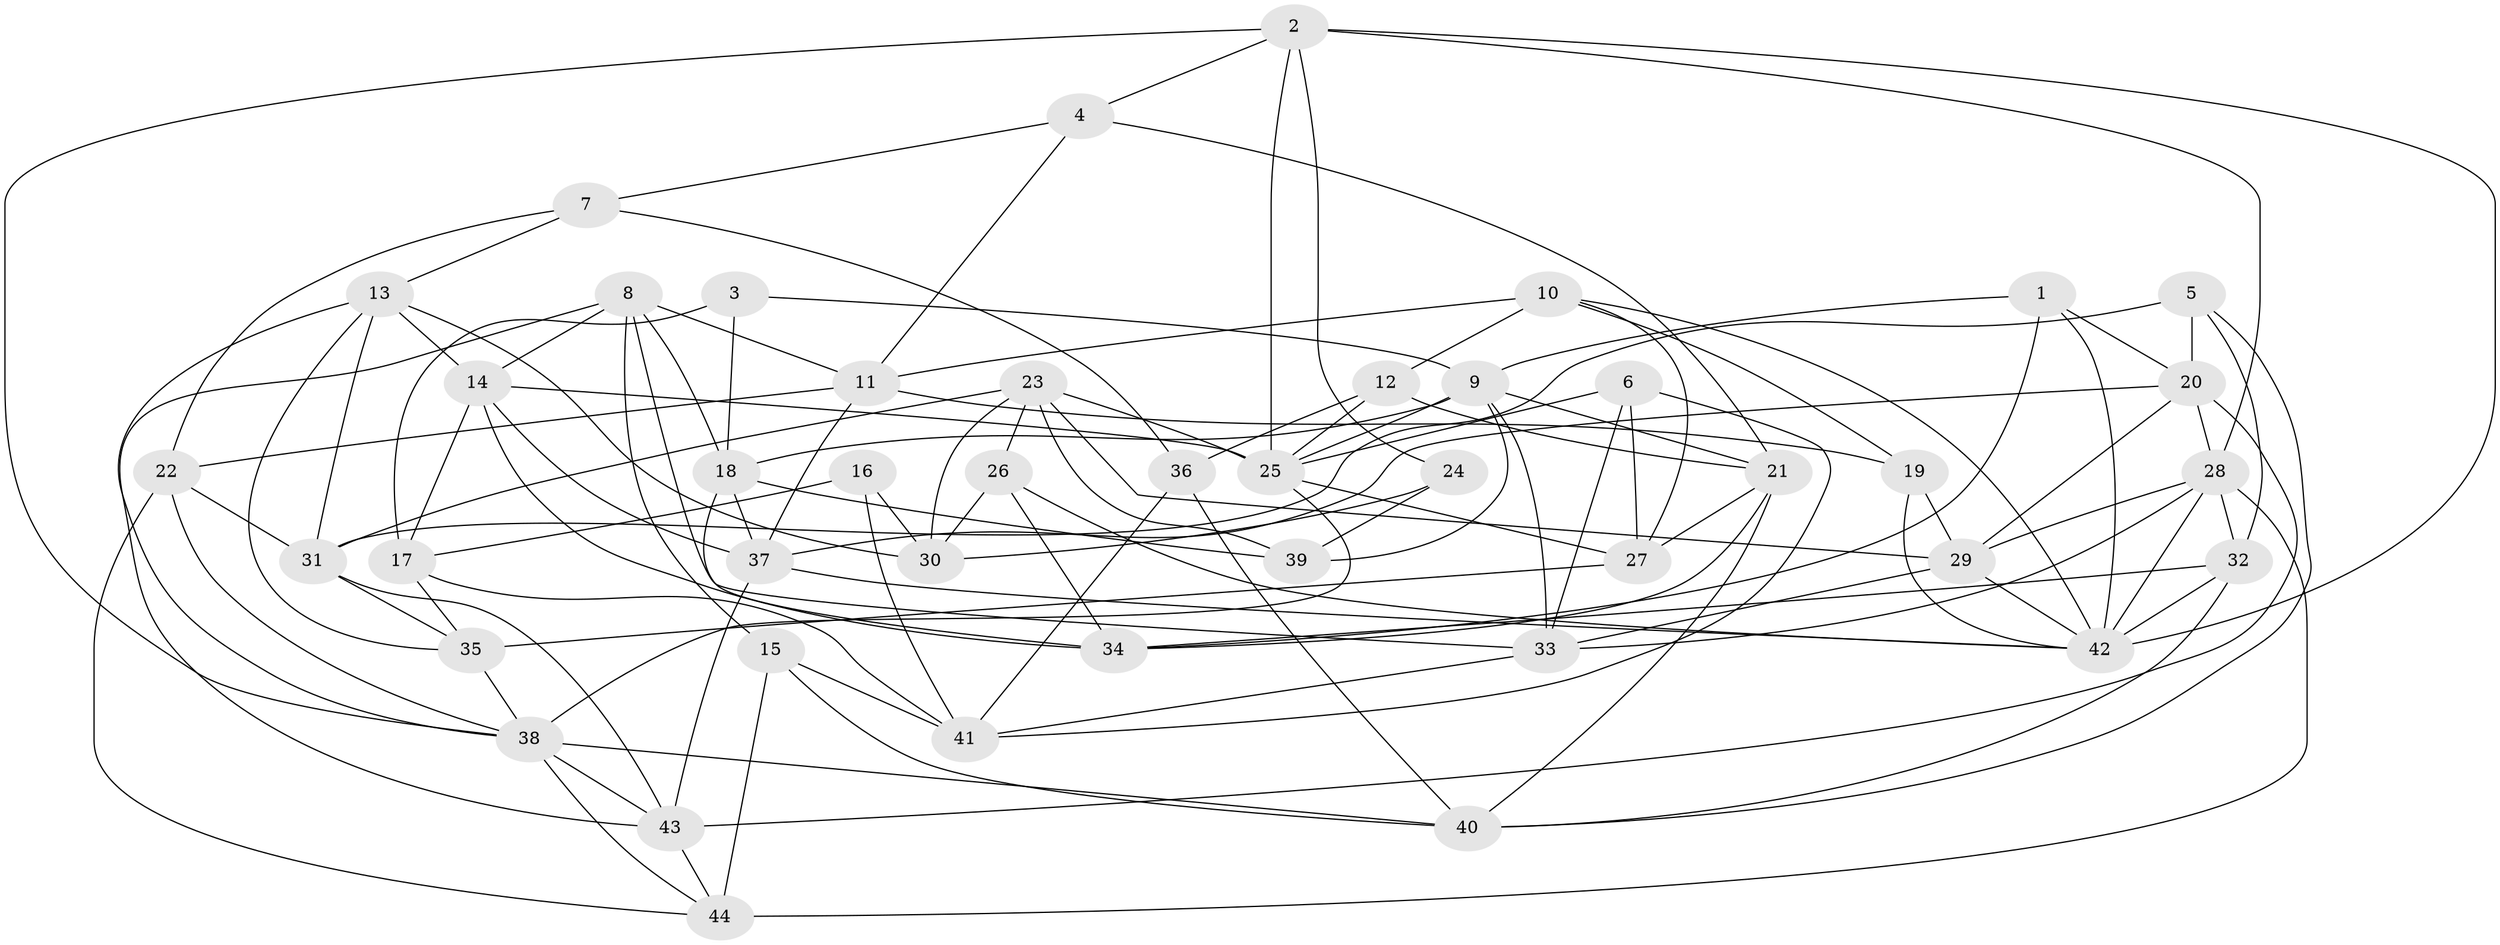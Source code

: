 // original degree distribution, {4: 1.0}
// Generated by graph-tools (version 1.1) at 2025/02/03/09/25 03:02:55]
// undirected, 44 vertices, 117 edges
graph export_dot {
graph [start="1"]
  node [color=gray90,style=filled];
  1;
  2;
  3;
  4;
  5;
  6;
  7;
  8;
  9;
  10;
  11;
  12;
  13;
  14;
  15;
  16;
  17;
  18;
  19;
  20;
  21;
  22;
  23;
  24;
  25;
  26;
  27;
  28;
  29;
  30;
  31;
  32;
  33;
  34;
  35;
  36;
  37;
  38;
  39;
  40;
  41;
  42;
  43;
  44;
  1 -- 9 [weight=1.0];
  1 -- 20 [weight=1.0];
  1 -- 34 [weight=1.0];
  1 -- 42 [weight=1.0];
  2 -- 4 [weight=1.0];
  2 -- 24 [weight=1.0];
  2 -- 25 [weight=1.0];
  2 -- 28 [weight=1.0];
  2 -- 38 [weight=1.0];
  2 -- 42 [weight=1.0];
  3 -- 9 [weight=1.0];
  3 -- 17 [weight=2.0];
  3 -- 18 [weight=1.0];
  4 -- 7 [weight=1.0];
  4 -- 11 [weight=1.0];
  4 -- 21 [weight=1.0];
  5 -- 20 [weight=1.0];
  5 -- 31 [weight=1.0];
  5 -- 32 [weight=1.0];
  5 -- 40 [weight=1.0];
  6 -- 25 [weight=1.0];
  6 -- 27 [weight=1.0];
  6 -- 33 [weight=1.0];
  6 -- 41 [weight=1.0];
  7 -- 13 [weight=1.0];
  7 -- 22 [weight=2.0];
  7 -- 36 [weight=2.0];
  8 -- 11 [weight=1.0];
  8 -- 14 [weight=1.0];
  8 -- 15 [weight=1.0];
  8 -- 18 [weight=1.0];
  8 -- 33 [weight=1.0];
  8 -- 43 [weight=1.0];
  9 -- 18 [weight=1.0];
  9 -- 21 [weight=1.0];
  9 -- 25 [weight=1.0];
  9 -- 33 [weight=1.0];
  9 -- 39 [weight=2.0];
  10 -- 11 [weight=1.0];
  10 -- 12 [weight=2.0];
  10 -- 19 [weight=1.0];
  10 -- 27 [weight=1.0];
  10 -- 42 [weight=1.0];
  11 -- 19 [weight=1.0];
  11 -- 22 [weight=1.0];
  11 -- 37 [weight=1.0];
  12 -- 21 [weight=1.0];
  12 -- 25 [weight=1.0];
  12 -- 36 [weight=2.0];
  13 -- 14 [weight=1.0];
  13 -- 30 [weight=1.0];
  13 -- 31 [weight=1.0];
  13 -- 35 [weight=1.0];
  13 -- 38 [weight=1.0];
  14 -- 17 [weight=1.0];
  14 -- 25 [weight=1.0];
  14 -- 34 [weight=1.0];
  14 -- 37 [weight=1.0];
  15 -- 40 [weight=1.0];
  15 -- 41 [weight=1.0];
  15 -- 44 [weight=1.0];
  16 -- 17 [weight=1.0];
  16 -- 30 [weight=2.0];
  16 -- 41 [weight=1.0];
  17 -- 35 [weight=1.0];
  17 -- 41 [weight=1.0];
  18 -- 34 [weight=1.0];
  18 -- 37 [weight=1.0];
  18 -- 39 [weight=1.0];
  19 -- 29 [weight=1.0];
  19 -- 42 [weight=1.0];
  20 -- 28 [weight=1.0];
  20 -- 29 [weight=1.0];
  20 -- 37 [weight=1.0];
  20 -- 43 [weight=1.0];
  21 -- 27 [weight=1.0];
  21 -- 34 [weight=1.0];
  21 -- 40 [weight=1.0];
  22 -- 31 [weight=1.0];
  22 -- 38 [weight=1.0];
  22 -- 44 [weight=1.0];
  23 -- 25 [weight=1.0];
  23 -- 26 [weight=1.0];
  23 -- 29 [weight=1.0];
  23 -- 30 [weight=1.0];
  23 -- 31 [weight=1.0];
  23 -- 39 [weight=1.0];
  24 -- 30 [weight=1.0];
  24 -- 39 [weight=2.0];
  25 -- 27 [weight=1.0];
  25 -- 38 [weight=1.0];
  26 -- 30 [weight=1.0];
  26 -- 34 [weight=1.0];
  26 -- 42 [weight=1.0];
  27 -- 35 [weight=2.0];
  28 -- 29 [weight=1.0];
  28 -- 32 [weight=1.0];
  28 -- 33 [weight=1.0];
  28 -- 42 [weight=1.0];
  28 -- 44 [weight=2.0];
  29 -- 33 [weight=1.0];
  29 -- 42 [weight=1.0];
  31 -- 35 [weight=1.0];
  31 -- 43 [weight=1.0];
  32 -- 34 [weight=1.0];
  32 -- 40 [weight=1.0];
  32 -- 42 [weight=2.0];
  33 -- 41 [weight=1.0];
  35 -- 38 [weight=1.0];
  36 -- 40 [weight=1.0];
  36 -- 41 [weight=1.0];
  37 -- 42 [weight=1.0];
  37 -- 43 [weight=1.0];
  38 -- 40 [weight=1.0];
  38 -- 43 [weight=1.0];
  38 -- 44 [weight=1.0];
  43 -- 44 [weight=1.0];
}
